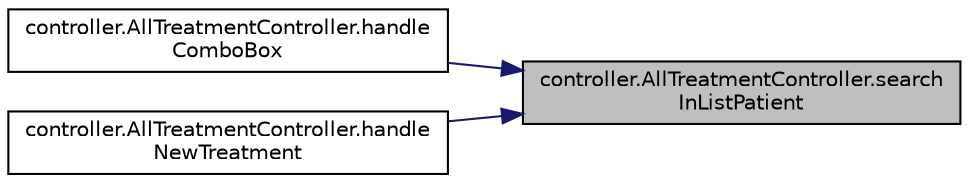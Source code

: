 digraph "controller.AllTreatmentController.searchInListPatient"
{
 // LATEX_PDF_SIZE
  edge [fontname="Helvetica",fontsize="10",labelfontname="Helvetica",labelfontsize="10"];
  node [fontname="Helvetica",fontsize="10",shape=record];
  rankdir="RL";
  Node1 [label="controller.AllTreatmentController.search\lInListPatient",height=0.2,width=0.4,color="black", fillcolor="grey75", style="filled", fontcolor="black",tooltip="Goes through List of all patients."];
  Node1 -> Node2 [dir="back",color="midnightblue",fontsize="10",style="solid",fontname="Helvetica"];
  Node2 [label="controller.AllTreatmentController.handle\lComboBox",height=0.2,width=0.4,color="black", fillcolor="white", style="filled",URL="$d3/d3f/classcontroller_1_1AllTreatmentController.html#a5c90fdc050b57ba044aa0d78ea68275d",tooltip="handles which treatments will be shown according to the selected patient"];
  Node1 -> Node3 [dir="back",color="midnightblue",fontsize="10",style="solid",fontname="Helvetica"];
  Node3 [label="controller.AllTreatmentController.handle\lNewTreatment",height=0.2,width=0.4,color="black", fillcolor="white", style="filled",URL="$d3/d3f/classcontroller_1_1AllTreatmentController.html#a538e662045e0a55b8ef1d9924c2fc1a9",tooltip="handles a new-treatment-click-event."];
}
